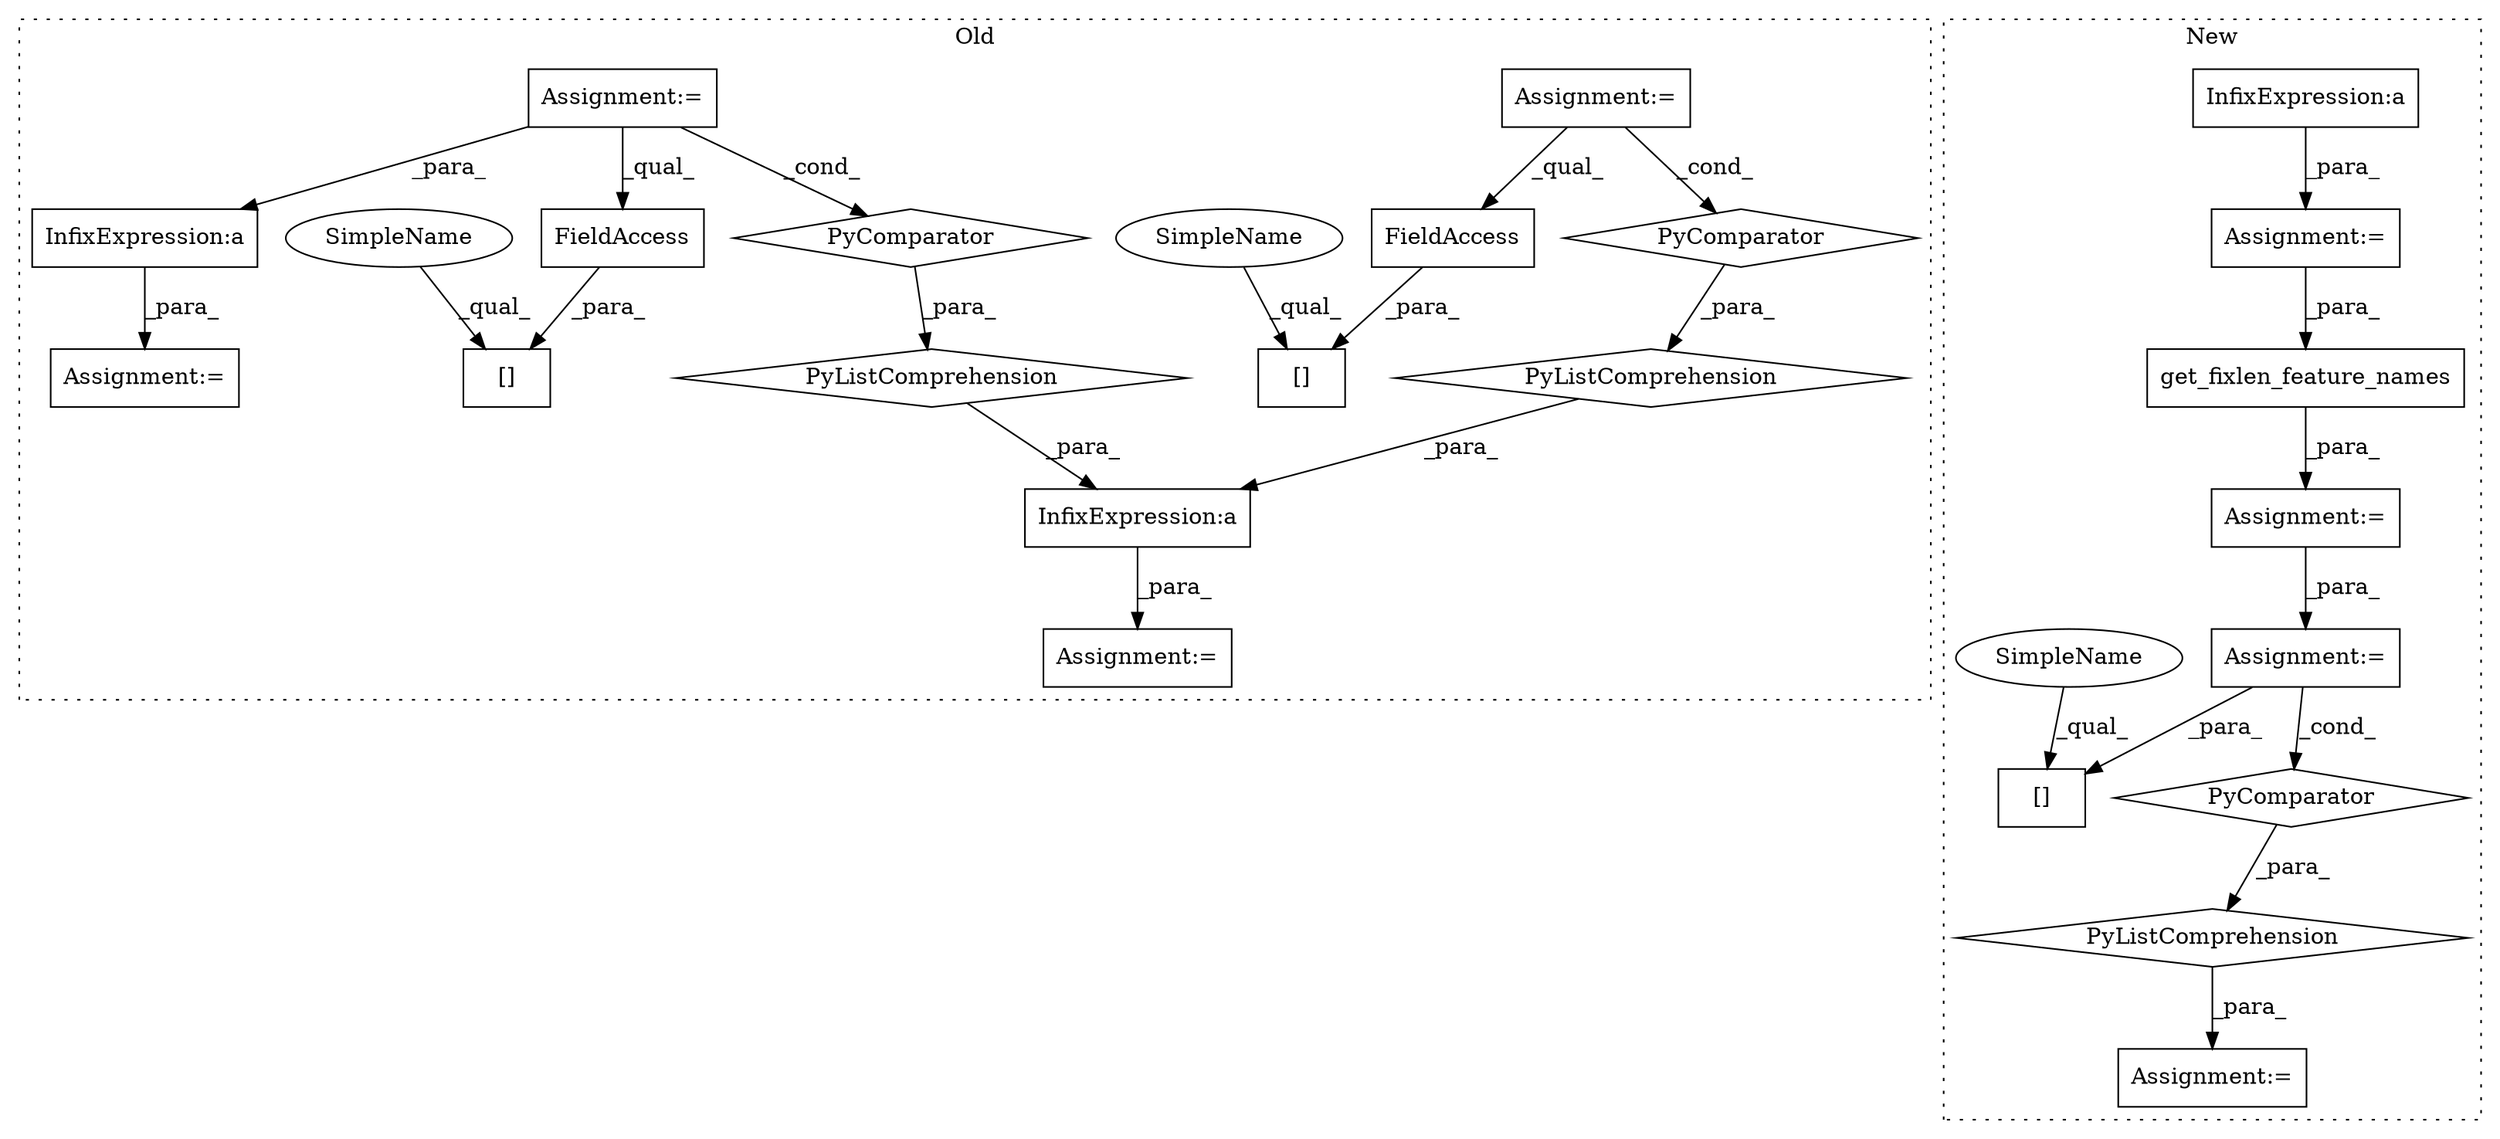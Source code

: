 digraph G {
subgraph cluster0 {
1 [label="[]" a="2" s="1772,1787" l="6,1" shape="box"];
6 [label="[]" a="2" s="1936,1951" l="6,1" shape="box"];
8 [label="FieldAccess" a="22" s="1778" l="9" shape="box"];
9 [label="FieldAccess" a="22" s="1942" l="9" shape="box"];
13 [label="Assignment:=" a="7" s="1880" l="38" shape="box"];
14 [label="InfixExpression:a" a="27" s="1926" l="10" shape="box"];
15 [label="PyListComprehension" a="109" s="1772" l="154" shape="diamond"];
16 [label="PyComparator" a="113" s="1880" l="38" shape="diamond"];
17 [label="PyListComprehension" a="109" s="1936" l="140" shape="diamond"];
18 [label="PyComparator" a="113" s="2031" l="37" shape="diamond"];
19 [label="Assignment:=" a="7" s="1533" l="14" shape="box"];
21 [label="Assignment:=" a="7" s="1757" l="1" shape="box"];
22 [label="Assignment:=" a="7" s="2095" l="1" shape="box"];
23 [label="InfixExpression:a" a="27" s="2263" l="10" shape="box"];
24 [label="SimpleName" a="42" s="1936" l="5" shape="ellipse"];
25 [label="SimpleName" a="42" s="1772" l="5" shape="ellipse"];
label = "Old";
style="dotted";
}
subgraph cluster1 {
2 [label="get_fixlen_feature_names" a="32" s="2019,2088" l="25,1" shape="box"];
3 [label="InfixExpression:a" a="27" s="1752" l="10" shape="box"];
4 [label="[]" a="2" s="2193,2203" l="6,1" shape="box"];
5 [label="PyListComprehension" a="109" s="2193" l="122" shape="diamond"];
7 [label="PyComparator" a="113" s="2268" l="39" shape="diamond"];
10 [label="Assignment:=" a="7" s="2268" l="39" shape="box"];
11 [label="Assignment:=" a="7" s="2018" l="1" shape="box"];
12 [label="Assignment:=" a="7" s="2179" l="14" shape="box"];
20 [label="Assignment:=" a="7" s="1917" l="1" shape="box"];
26 [label="SimpleName" a="42" s="2193" l="5" shape="ellipse"];
label = "New";
style="dotted";
}
2 -> 11 [label="_para_"];
3 -> 20 [label="_para_"];
5 -> 12 [label="_para_"];
7 -> 5 [label="_para_"];
8 -> 1 [label="_para_"];
9 -> 6 [label="_para_"];
10 -> 4 [label="_para_"];
10 -> 7 [label="_cond_"];
11 -> 10 [label="_para_"];
13 -> 8 [label="_qual_"];
13 -> 16 [label="_cond_"];
14 -> 21 [label="_para_"];
15 -> 14 [label="_para_"];
16 -> 15 [label="_para_"];
17 -> 14 [label="_para_"];
18 -> 17 [label="_para_"];
19 -> 9 [label="_qual_"];
19 -> 18 [label="_cond_"];
19 -> 23 [label="_para_"];
20 -> 2 [label="_para_"];
23 -> 22 [label="_para_"];
24 -> 6 [label="_qual_"];
25 -> 1 [label="_qual_"];
26 -> 4 [label="_qual_"];
}